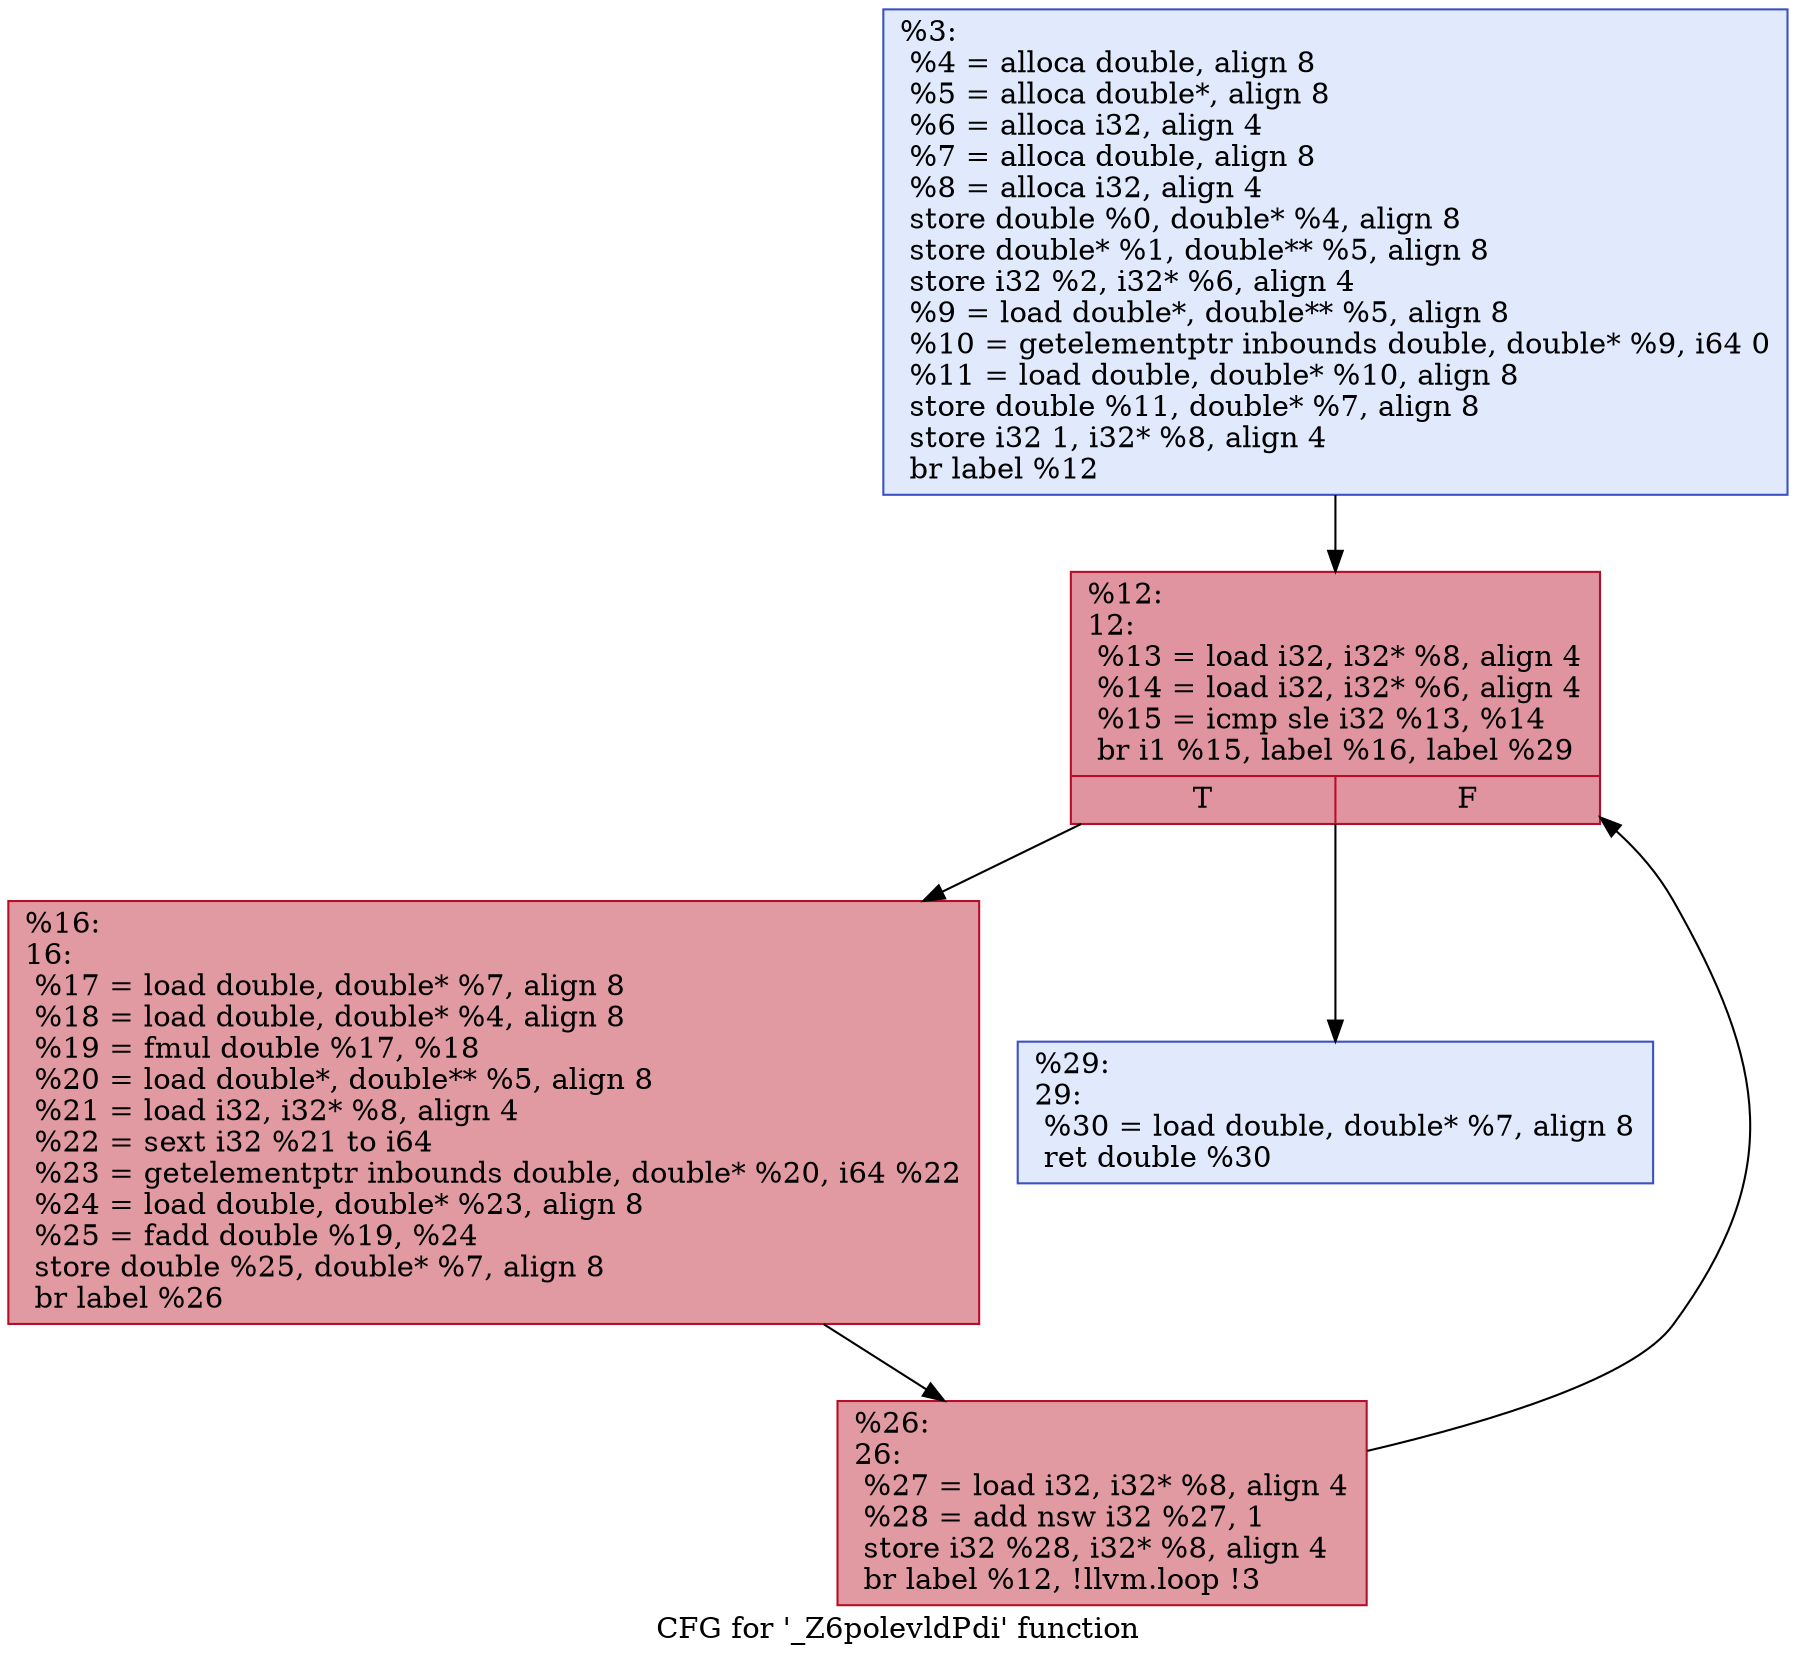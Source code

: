 digraph "CFG for '_Z6polevldPdi' function" {
	label="CFG for '_Z6polevldPdi' function";

	1 [shape=record,color="#3d50c3ff", style=filled, fillcolor="#b9d0f970",label="{%3:\l  %4 = alloca double, align 8\l  %5 = alloca double*, align 8\l  %6 = alloca i32, align 4\l  %7 = alloca double, align 8\l  %8 = alloca i32, align 4\l  store double %0, double* %4, align 8\l  store double* %1, double** %5, align 8\l  store i32 %2, i32* %6, align 4\l  %9 = load double*, double** %5, align 8\l  %10 = getelementptr inbounds double, double* %9, i64 0\l  %11 = load double, double* %10, align 8\l  store double %11, double* %7, align 8\l  store i32 1, i32* %8, align 4\l  br label %12\l}"];
	1 -> 2;
	2 [shape=record,color="#b70d28ff", style=filled, fillcolor="#b70d2870",label="{%12:\l12:                                               \l  %13 = load i32, i32* %8, align 4\l  %14 = load i32, i32* %6, align 4\l  %15 = icmp sle i32 %13, %14\l  br i1 %15, label %16, label %29\l|{<s0>T|<s1>F}}"];
	2 -> 3;
	2 -> 4;
	3 [shape=record,color="#b70d28ff", style=filled, fillcolor="#bb1b2c70",label="{%16:\l16:                                               \l  %17 = load double, double* %7, align 8\l  %18 = load double, double* %4, align 8\l  %19 = fmul double %17, %18\l  %20 = load double*, double** %5, align 8\l  %21 = load i32, i32* %8, align 4\l  %22 = sext i32 %21 to i64\l  %23 = getelementptr inbounds double, double* %20, i64 %22\l  %24 = load double, double* %23, align 8\l  %25 = fadd double %19, %24\l  store double %25, double* %7, align 8\l  br label %26\l}"];
	3 -> 5;
	5 [shape=record,color="#b70d28ff", style=filled, fillcolor="#bb1b2c70",label="{%26:\l26:                                               \l  %27 = load i32, i32* %8, align 4\l  %28 = add nsw i32 %27, 1\l  store i32 %28, i32* %8, align 4\l  br label %12, !llvm.loop !3\l}"];
	5 -> 2;
	4 [shape=record,color="#3d50c3ff", style=filled, fillcolor="#b9d0f970",label="{%29:\l29:                                               \l  %30 = load double, double* %7, align 8\l  ret double %30\l}"];
}
